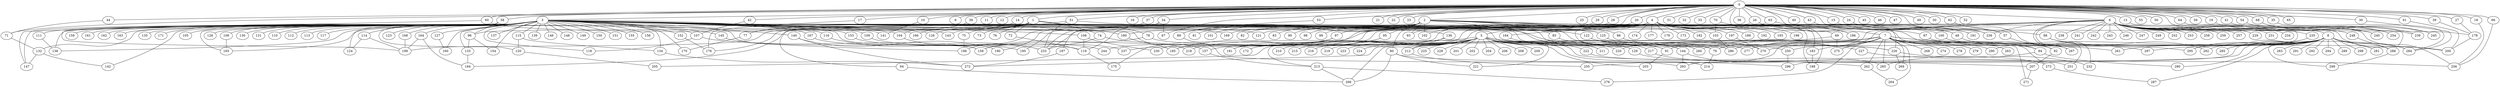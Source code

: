 
graph graphname {
    0 -- 1
0 -- 2
0 -- 3
0 -- 4
0 -- 5
0 -- 6
0 -- 7
0 -- 8
0 -- 9
0 -- 10
0 -- 11
0 -- 12
0 -- 13
0 -- 14
0 -- 15
0 -- 16
0 -- 17
0 -- 18
0 -- 19
0 -- 20
0 -- 21
0 -- 22
0 -- 23
0 -- 24
0 -- 25
0 -- 26
0 -- 27
0 -- 28
0 -- 29
0 -- 30
0 -- 31
0 -- 32
0 -- 33
0 -- 34
0 -- 35
0 -- 36
0 -- 37
0 -- 38
0 -- 39
0 -- 40
0 -- 41
0 -- 42
0 -- 43
0 -- 44
0 -- 45
0 -- 46
0 -- 47
0 -- 48
0 -- 49
0 -- 50
0 -- 51
0 -- 52
0 -- 53
0 -- 54
0 -- 55
0 -- 56
0 -- 57
0 -- 58
0 -- 59
0 -- 60
0 -- 61
0 -- 62
0 -- 63
0 -- 64
0 -- 65
0 -- 66
0 -- 67
0 -- 68
0 -- 69
0 -- 70
0 -- 71
1 -- 72
1 -- 73
1 -- 74
1 -- 75
1 -- 76
1 -- 77
1 -- 78
1 -- 138
1 -- 126
1 -- 236
2 -- 79
2 -- 80
2 -- 81
2 -- 82
2 -- 83
2 -- 84
2 -- 85
2 -- 86
2 -- 87
2 -- 88
2 -- 89
2 -- 90
2 -- 91
2 -- 92
2 -- 93
2 -- 94
2 -- 95
2 -- 96
2 -- 97
2 -- 98
2 -- 99
2 -- 100
2 -- 101
2 -- 102
2 -- 103
3 -- 128
3 -- 130
3 -- 131
3 -- 132
3 -- 133
3 -- 134
3 -- 129
3 -- 136
3 -- 137
3 -- 138
3 -- 139
3 -- 140
3 -- 141
3 -- 142
3 -- 143
3 -- 144
3 -- 145
3 -- 146
3 -- 147
3 -- 148
3 -- 149
3 -- 150
3 -- 151
3 -- 152
3 -- 153
3 -- 154
3 -- 155
3 -- 156
3 -- 157
3 -- 158
3 -- 159
3 -- 160
3 -- 161
3 -- 162
3 -- 163
3 -- 164
3 -- 165
3 -- 166
3 -- 167
3 -- 168
3 -- 169
3 -- 170
3 -- 135
3 -- 171
3 -- 104
3 -- 105
3 -- 106
3 -- 107
3 -- 108
3 -- 109
3 -- 110
3 -- 111
3 -- 112
3 -- 113
3 -- 114
3 -- 115
3 -- 116
3 -- 117
3 -- 118
3 -- 119
3 -- 120
3 -- 121
3 -- 122
3 -- 123
3 -- 124
3 -- 125
3 -- 126
3 -- 127
3 -- 91
4 -- 172
4 -- 173
4 -- 174
4 -- 175
4 -- 176
4 -- 177
4 -- 178
4 -- 179
4 -- 180
4 -- 181
4 -- 182
4 -- 183
4 -- 184
4 -- 185
4 -- 186
4 -- 187
4 -- 188
4 -- 189
4 -- 190
4 -- 191
4 -- 192
4 -- 193
4 -- 194
4 -- 195
4 -- 196
4 -- 197
4 -- 198
4 -- 199
5 -- 200
5 -- 201
5 -- 202
5 -- 203
5 -- 204
5 -- 205
5 -- 206
5 -- 207
5 -- 208
5 -- 209
5 -- 210
5 -- 211
5 -- 212
5 -- 213
5 -- 214
5 -- 215
5 -- 216
5 -- 217
5 -- 218
5 -- 219
5 -- 220
5 -- 221
5 -- 222
5 -- 223
5 -- 224
5 -- 225
5 -- 226
5 -- 227
5 -- 228
5 -- 250
6 -- 256
6 -- 258
6 -- 259
6 -- 257
6 -- 229
6 -- 230
6 -- 231
6 -- 232
6 -- 233
6 -- 234
6 -- 235
6 -- 236
6 -- 237
6 -- 238
6 -- 239
6 -- 240
6 -- 241
6 -- 242
6 -- 243
6 -- 244
6 -- 245
6 -- 246
6 -- 247
6 -- 248
6 -- 249
6 -- 250
6 -- 251
6 -- 252
6 -- 253
6 -- 254
6 -- 255
6 -- 121
7 -- 260
7 -- 261
7 -- 262
7 -- 263
7 -- 264
7 -- 265
7 -- 266
7 -- 267
7 -- 268
7 -- 269
7 -- 270
7 -- 271
7 -- 272
7 -- 273
7 -- 274
7 -- 275
7 -- 276
7 -- 277
7 -- 278
7 -- 279
7 -- 183
7 -- 79
8 -- 288
8 -- 290
8 -- 291
8 -- 292
8 -- 293
8 -- 294
8 -- 289
8 -- 296
8 -- 297
8 -- 298
8 -- 295
8 -- 299
8 -- 280
8 -- 281
8 -- 282
8 -- 283
8 -- 284
8 -- 285
8 -- 286
8 -- 287
8 -- 91
8 -- 261
10 -- 141
13 -- 295
14 -- 166
15 -- 236
17 -- 176
18 -- 256
19 -- 240
20 -- 79
24 -- 57
24 -- 191
26 -- 233
26 -- 186
26 -- 48
27 -- 178
28 -- 102
29 -- 93
30 -- 284
34 -- 165
34 -- 67
34 -- 119
35 -- 284
37 -- 143
38 -- 104
39 -- 178
41 -- 254
42 -- 107
43 -- 226
44 -- 71
48 -- 84
51 -- 233
51 -- 77
51 -- 260
53 -- 89
54 -- 239
57 -- 92
58 -- 199
58 -- 96
60 -- 147
60 -- 180
61 -- 200
62 -- 267
63 -- 200
63 -- 169
64 -- 288
66 -- 256
68 -- 245
69 -- 220
69 -- 275
70 -- 103
70 -- 188
71 -- 132
72 -- 119
74 -- 233
74 -- 218
75 -- 196
77 -- 170
78 -- 158
78 -- 286
79 -- 214
80 -- 221
80 -- 296
80 -- 266
84 -- 280
84 -- 265
85 -- 144
86 -- 270
87 -- 297
88 -- 284
88 -- 282
89 -- 293
91 -- 203
92 -- 207
94 -- 266
95 -- 172
95 -- 185
96 -- 133
96 -- 154
97 -- 181
97 -- 158
100 -- 295
103 -- 286
104 -- 233
106 -- 230
106 -- 119
107 -- 118
107 -- 196
108 -- 165
109 -- 237
111 -- 138
114 -- 199
114 -- 124
115 -- 134
115 -- 120
116 -- 233
119 -- 175
120 -- 205
122 -- 277
122 -- 226
125 -- 290
127 -- 160
129 -- 265
132 -- 142
132 -- 147
133 -- 194
134 -- 272
136 -- 157
136 -- 212
140 -- 272
140 -- 190
144 -- 262
144 -- 293
145 -- 158
152 -- 176
153 -- 244
157 -- 213
164 -- 194
164 -- 199
167 -- 195
168 -- 199
178 -- 200
180 -- 185
183 -- 188
184 -- 211
187 -- 272
197 -- 270
207 -- 271
212 -- 255
213 -- 266
213 -- 276
217 -- 273
222 -- 251
226 -- 232
226 -- 269
227 -- 256
235 -- 285
248 -- 288
250 -- 296
262 -- 264
273 -- 287
288 -- 299

}
